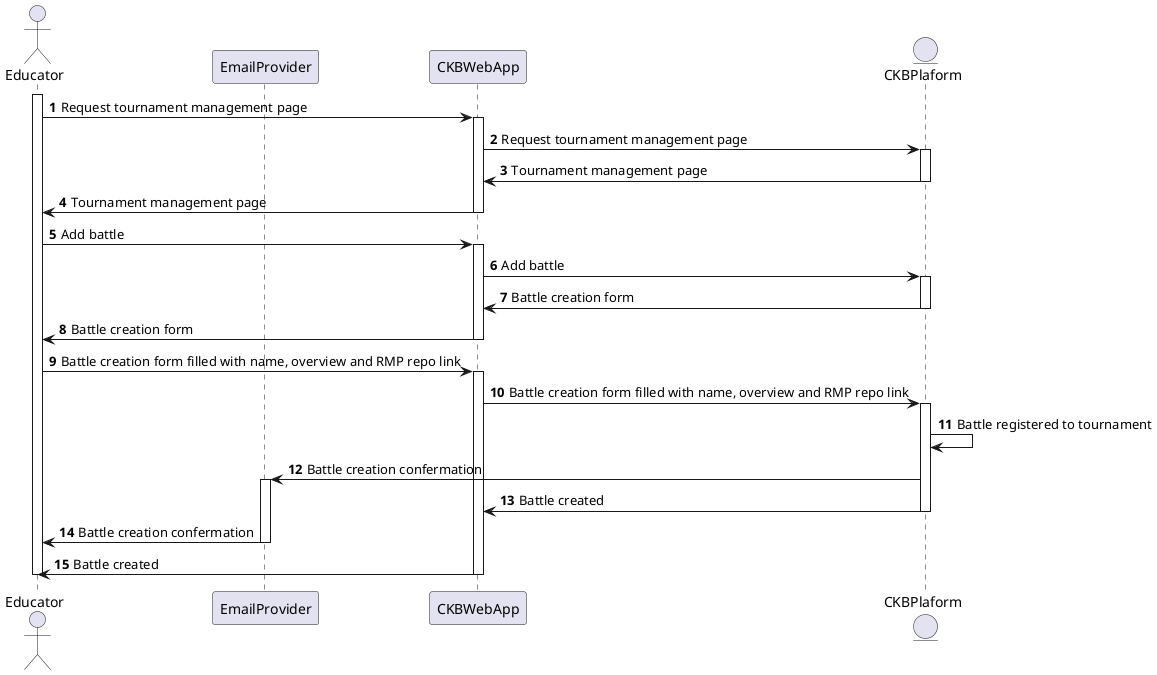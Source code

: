 @startuml

autonumber

actor Educator
participant EmailProvider as Email
participant CKBWebApp as App
entity CKBPlaform as Platform

activate Educator
Educator -> App: Request tournament management page
activate App
App -> Platform: Request tournament management page
activate Platform
Platform -> App: Tournament management page
deactivate Platform
App -> Educator: Tournament management page
deactivate App
Educator -> App: Add battle
activate App
App -> Platform: Add battle
activate Platform
Platform -> App: Battle creation form
deactivate Platform
App -> Educator: Battle creation form
deactivate App
Educator -> App: Battle creation form filled with name, overview and RMP repo link
activate App
App -> Platform: Battle creation form filled with name, overview and RMP repo link
activate Platform
Platform -> Platform: Battle registered to tournament
Platform -> Email: Battle creation confermation
activate Email
Platform -> App: Battle created
deactivate Platform
Email -> Educator: Battle creation confermation
deactivate Email
App -> Educator: Battle created
deactivate App
deactivate Educator


@enduml